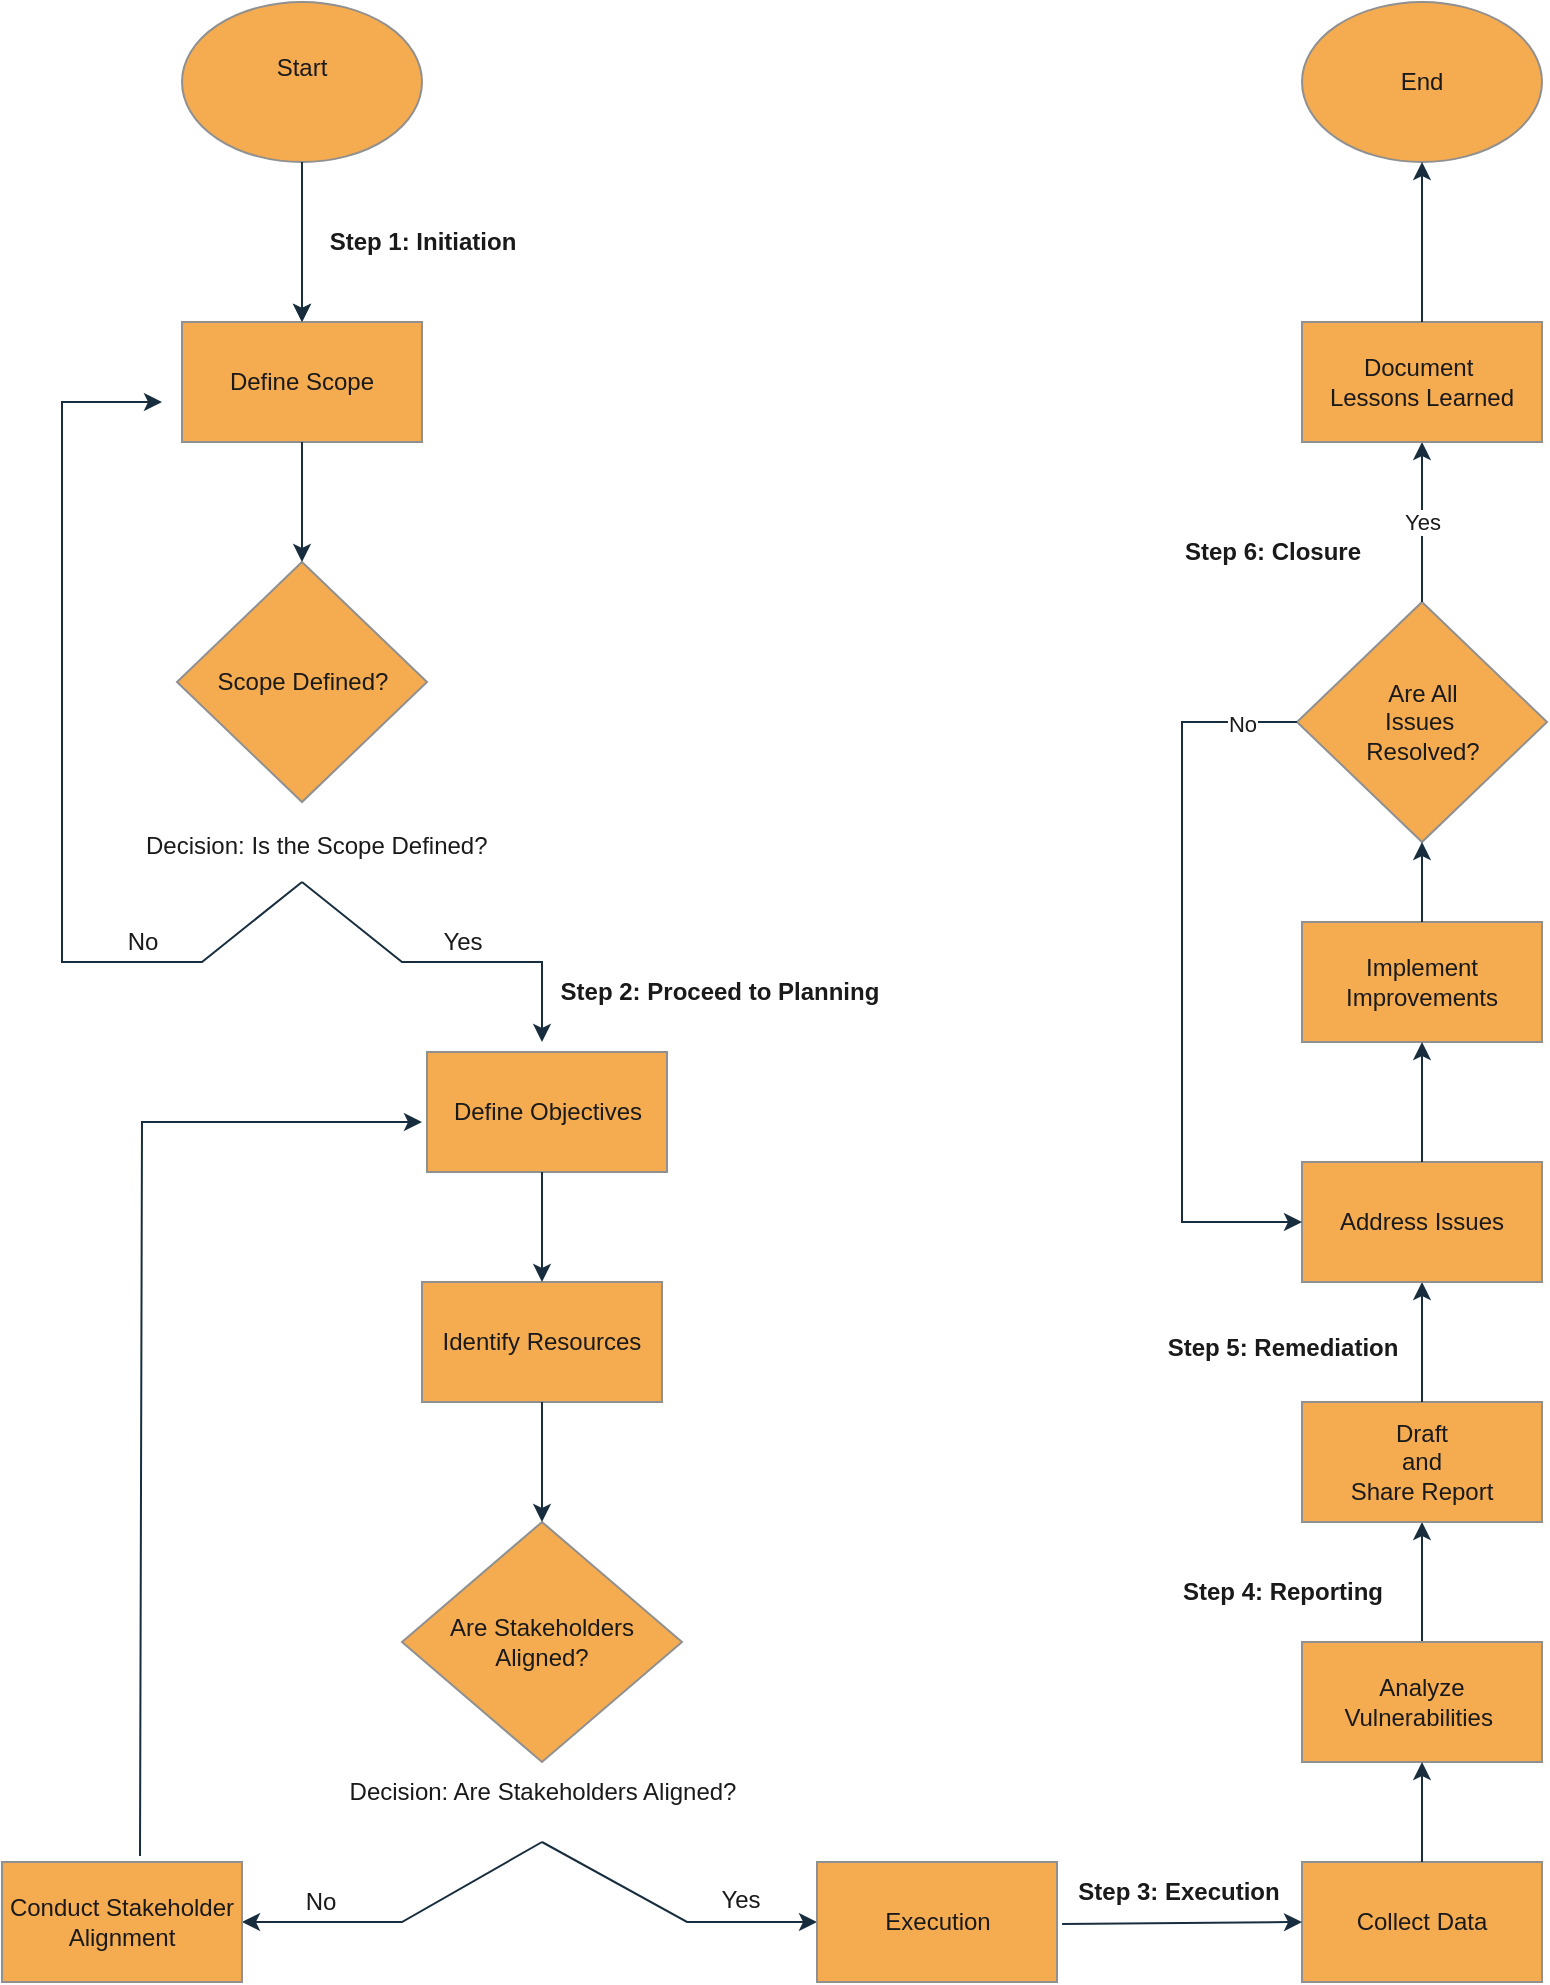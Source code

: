 <mxfile version="26.0.6">
  <diagram id="C5RBs43oDa-KdzZeNtuy" name="Page-1">
    <mxGraphModel dx="1034" dy="522" grid="0" gridSize="10" guides="0" tooltips="1" connect="1" arrows="1" fold="1" page="1" pageScale="1" pageWidth="827" pageHeight="1169" background="none" math="0" shadow="0">
      <root>
        <mxCell id="WIyWlLk6GJQsqaUBKTNV-0" />
        <mxCell id="WIyWlLk6GJQsqaUBKTNV-1" parent="WIyWlLk6GJQsqaUBKTNV-0" />
        <mxCell id="b7V_TIsz01OZeS8ecnPz-45" value="" style="edgeStyle=orthogonalEdgeStyle;rounded=0;orthogonalLoop=1;jettySize=auto;html=1;labelBackgroundColor=none;strokeColor=#182E3E;fontColor=default;" edge="1" parent="WIyWlLk6GJQsqaUBKTNV-1" source="b7V_TIsz01OZeS8ecnPz-0" target="b7V_TIsz01OZeS8ecnPz-1">
          <mxGeometry relative="1" as="geometry" />
        </mxCell>
        <mxCell id="b7V_TIsz01OZeS8ecnPz-0" value="&lt;font&gt;Start&lt;/font&gt;&lt;div&gt;&lt;br&gt;&lt;/div&gt;" style="ellipse;whiteSpace=wrap;html=1;labelBackgroundColor=none;fillColor=#F5AB50;strokeColor=#909090;fontColor=#1A1A1A;rounded=0;" vertex="1" parent="WIyWlLk6GJQsqaUBKTNV-1">
          <mxGeometry x="140" width="120" height="80" as="geometry" />
        </mxCell>
        <mxCell id="b7V_TIsz01OZeS8ecnPz-1" value="&lt;font&gt;Define Scope&lt;/font&gt;" style="rounded=0;whiteSpace=wrap;html=1;labelBackgroundColor=none;fillColor=#F5AB50;strokeColor=#909090;fontColor=#1A1A1A;" vertex="1" parent="WIyWlLk6GJQsqaUBKTNV-1">
          <mxGeometry x="140" y="160" width="120" height="60" as="geometry" />
        </mxCell>
        <mxCell id="b7V_TIsz01OZeS8ecnPz-2" value="&lt;font&gt;Scope Defined?&lt;/font&gt;" style="rhombus;whiteSpace=wrap;html=1;labelBackgroundColor=none;fillColor=#F5AB50;strokeColor=#909090;fontColor=#1A1A1A;rounded=0;" vertex="1" parent="WIyWlLk6GJQsqaUBKTNV-1">
          <mxGeometry x="137.5" y="280" width="125" height="120" as="geometry" />
        </mxCell>
        <mxCell id="b7V_TIsz01OZeS8ecnPz-13" value="" style="endArrow=classic;html=1;rounded=0;entryX=0.5;entryY=0;entryDx=0;entryDy=0;exitX=0.5;exitY=1;exitDx=0;exitDy=0;labelBackgroundColor=none;strokeColor=#182E3E;fontColor=default;" edge="1" parent="WIyWlLk6GJQsqaUBKTNV-1" source="b7V_TIsz01OZeS8ecnPz-0" target="b7V_TIsz01OZeS8ecnPz-1">
          <mxGeometry relative="1" as="geometry">
            <mxPoint x="405" y="70" as="sourcePoint" />
            <mxPoint x="390" y="150" as="targetPoint" />
            <Array as="points" />
          </mxGeometry>
        </mxCell>
        <mxCell id="b7V_TIsz01OZeS8ecnPz-14" value="&lt;font&gt;&lt;b&gt;Step 1: Initiation&lt;/b&gt;&lt;/font&gt;" style="edgeLabel;resizable=0;html=1;;align=center;verticalAlign=middle;fontSize=12;labelBackgroundColor=none;fontColor=#1A1A1A;rounded=0;" connectable="0" vertex="1" parent="b7V_TIsz01OZeS8ecnPz-13">
          <mxGeometry relative="1" as="geometry">
            <mxPoint x="60" as="offset" />
          </mxGeometry>
        </mxCell>
        <mxCell id="b7V_TIsz01OZeS8ecnPz-16" value="" style="endArrow=classic;html=1;rounded=0;entryX=0.5;entryY=0;entryDx=0;entryDy=0;labelBackgroundColor=none;strokeColor=#182E3E;fontColor=default;" edge="1" parent="WIyWlLk6GJQsqaUBKTNV-1" source="b7V_TIsz01OZeS8ecnPz-1" target="b7V_TIsz01OZeS8ecnPz-2">
          <mxGeometry relative="1" as="geometry">
            <mxPoint x="395" y="230" as="sourcePoint" />
            <mxPoint x="460" y="240" as="targetPoint" />
          </mxGeometry>
        </mxCell>
        <mxCell id="b7V_TIsz01OZeS8ecnPz-27" value="&lt;font&gt;Define Objectives&lt;/font&gt;" style="rounded=0;whiteSpace=wrap;html=1;labelBackgroundColor=none;fillColor=#F5AB50;strokeColor=#909090;fontColor=#1A1A1A;" vertex="1" parent="WIyWlLk6GJQsqaUBKTNV-1">
          <mxGeometry x="262.5" y="525" width="120" height="60" as="geometry" />
        </mxCell>
        <mxCell id="b7V_TIsz01OZeS8ecnPz-32" value="" style="endArrow=classic;html=1;rounded=0;labelBackgroundColor=none;strokeColor=#182E3E;fontColor=default;" edge="1" parent="WIyWlLk6GJQsqaUBKTNV-1">
          <mxGeometry relative="1" as="geometry">
            <mxPoint x="200" y="440" as="sourcePoint" />
            <mxPoint x="320" y="520" as="targetPoint" />
            <Array as="points">
              <mxPoint x="250" y="480" />
              <mxPoint x="320" y="480" />
            </Array>
          </mxGeometry>
        </mxCell>
        <mxCell id="b7V_TIsz01OZeS8ecnPz-33" value="Yes" style="edgeLabel;resizable=0;html=1;;align=center;verticalAlign=middle;fontSize=12;labelBackgroundColor=none;fontColor=#1A1A1A;rounded=0;" connectable="0" vertex="1" parent="b7V_TIsz01OZeS8ecnPz-32">
          <mxGeometry relative="1" as="geometry">
            <mxPoint x="7" y="-10" as="offset" />
          </mxGeometry>
        </mxCell>
        <mxCell id="b7V_TIsz01OZeS8ecnPz-34" value="&lt;font style=&quot;font-size: 12px;&quot;&gt;Decision: Is the Scope Defined?&lt;/font&gt;" style="edgeLabel;resizable=0;html=1;;align=left;verticalAlign=bottom;rotation=0;labelBackgroundColor=none;fontColor=#1A1A1A;rounded=0;" connectable="0" vertex="1" parent="b7V_TIsz01OZeS8ecnPz-32">
          <mxGeometry x="-1" relative="1" as="geometry">
            <mxPoint x="-80" y="-10" as="offset" />
          </mxGeometry>
        </mxCell>
        <mxCell id="b7V_TIsz01OZeS8ecnPz-35" value="Step 2: Proceed to Planning&amp;nbsp;" style="edgeLabel;resizable=0;html=1;;align=right;verticalAlign=bottom;fontSize=12;labelBackgroundColor=none;fontColor=#1A1A1A;fontStyle=1;rounded=0;" connectable="0" vertex="1" parent="b7V_TIsz01OZeS8ecnPz-32">
          <mxGeometry x="1" relative="1" as="geometry">
            <mxPoint x="172" y="-16" as="offset" />
          </mxGeometry>
        </mxCell>
        <mxCell id="b7V_TIsz01OZeS8ecnPz-37" value="" style="endArrow=classic;html=1;rounded=0;labelBackgroundColor=none;strokeColor=#182E3E;fontColor=default;" edge="1" parent="WIyWlLk6GJQsqaUBKTNV-1">
          <mxGeometry relative="1" as="geometry">
            <mxPoint x="200" y="440" as="sourcePoint" />
            <mxPoint x="130" y="200" as="targetPoint" />
            <Array as="points">
              <mxPoint x="150" y="480" />
              <mxPoint x="110" y="480" />
              <mxPoint x="80" y="480" />
              <mxPoint x="80" y="200" />
            </Array>
          </mxGeometry>
        </mxCell>
        <mxCell id="b7V_TIsz01OZeS8ecnPz-38" value="No" style="edgeLabel;resizable=0;html=1;;align=center;verticalAlign=middle;fontSize=12;labelBackgroundColor=none;fontColor=#1A1A1A;rounded=0;" connectable="0" vertex="1" parent="b7V_TIsz01OZeS8ecnPz-37">
          <mxGeometry relative="1" as="geometry">
            <mxPoint x="40" y="88" as="offset" />
          </mxGeometry>
        </mxCell>
        <mxCell id="b7V_TIsz01OZeS8ecnPz-57" value="&lt;font&gt;Identify Resources&lt;/font&gt;" style="rounded=0;whiteSpace=wrap;html=1;labelBackgroundColor=none;fillColor=#F5AB50;strokeColor=#909090;fontColor=#1A1A1A;" vertex="1" parent="WIyWlLk6GJQsqaUBKTNV-1">
          <mxGeometry x="260" y="640" width="120" height="60" as="geometry" />
        </mxCell>
        <mxCell id="b7V_TIsz01OZeS8ecnPz-58" value="&lt;font&gt;Are Stakeholders Aligned?&lt;/font&gt;" style="rhombus;whiteSpace=wrap;html=1;labelBackgroundColor=none;fillColor=#F5AB50;strokeColor=#909090;fontColor=#1A1A1A;rounded=0;" vertex="1" parent="WIyWlLk6GJQsqaUBKTNV-1">
          <mxGeometry x="250" y="760" width="140" height="120" as="geometry" />
        </mxCell>
        <mxCell id="b7V_TIsz01OZeS8ecnPz-67" value="&lt;font&gt;Decision: Are Stakeholders Aligned?&lt;/font&gt;" style="text;html=1;align=center;verticalAlign=middle;resizable=0;points=[];autosize=1;strokeColor=none;fillColor=none;labelBackgroundColor=none;fontColor=#1A1A1A;rounded=0;" vertex="1" parent="WIyWlLk6GJQsqaUBKTNV-1">
          <mxGeometry x="210" y="880" width="220" height="30" as="geometry" />
        </mxCell>
        <mxCell id="b7V_TIsz01OZeS8ecnPz-71" value="" style="endArrow=classic;html=1;rounded=0;labelBackgroundColor=none;strokeColor=#182E3E;fontColor=default;" edge="1" parent="WIyWlLk6GJQsqaUBKTNV-1">
          <mxGeometry relative="1" as="geometry">
            <mxPoint x="320" y="920" as="sourcePoint" />
            <mxPoint x="170" y="960" as="targetPoint" />
            <Array as="points">
              <mxPoint x="250" y="960" />
            </Array>
          </mxGeometry>
        </mxCell>
        <mxCell id="b7V_TIsz01OZeS8ecnPz-72" value="No" style="edgeLabel;resizable=0;html=1;;align=center;verticalAlign=middle;fontSize=12;labelBackgroundColor=none;fontColor=#1A1A1A;rounded=0;" connectable="0" vertex="1" parent="b7V_TIsz01OZeS8ecnPz-71">
          <mxGeometry relative="1" as="geometry">
            <mxPoint x="-41" y="-10" as="offset" />
          </mxGeometry>
        </mxCell>
        <mxCell id="b7V_TIsz01OZeS8ecnPz-73" value="" style="endArrow=classic;html=1;rounded=0;labelBackgroundColor=none;strokeColor=#182E3E;fontColor=default;" edge="1" parent="WIyWlLk6GJQsqaUBKTNV-1">
          <mxGeometry relative="1" as="geometry">
            <mxPoint x="320" y="920" as="sourcePoint" />
            <mxPoint x="457.5" y="960" as="targetPoint" />
            <Array as="points">
              <mxPoint x="392.5" y="960" />
            </Array>
          </mxGeometry>
        </mxCell>
        <mxCell id="b7V_TIsz01OZeS8ecnPz-81" value="Yes" style="edgeLabel;html=1;align=center;verticalAlign=middle;resizable=0;points=[];fontSize=12;labelBackgroundColor=none;fontColor=#1A1A1A;rounded=0;" vertex="1" connectable="0" parent="b7V_TIsz01OZeS8ecnPz-73">
          <mxGeometry x="0.48" y="3" relative="1" as="geometry">
            <mxPoint y="-8" as="offset" />
          </mxGeometry>
        </mxCell>
        <mxCell id="b7V_TIsz01OZeS8ecnPz-77" value="" style="endArrow=classic;html=1;rounded=0;exitX=0.5;exitY=1;exitDx=0;exitDy=0;entryX=0.5;entryY=0;entryDx=0;entryDy=0;labelBackgroundColor=none;strokeColor=#182E3E;fontColor=default;" edge="1" parent="WIyWlLk6GJQsqaUBKTNV-1" source="b7V_TIsz01OZeS8ecnPz-57" target="b7V_TIsz01OZeS8ecnPz-58">
          <mxGeometry width="50" height="50" relative="1" as="geometry">
            <mxPoint x="600" y="720" as="sourcePoint" />
            <mxPoint x="600" y="760" as="targetPoint" />
            <Array as="points" />
          </mxGeometry>
        </mxCell>
        <mxCell id="b7V_TIsz01OZeS8ecnPz-79" value="" style="endArrow=classic;html=1;rounded=0;labelBackgroundColor=none;strokeColor=#182E3E;fontColor=default;entryX=0.5;entryY=0;entryDx=0;entryDy=0;" edge="1" parent="WIyWlLk6GJQsqaUBKTNV-1" target="b7V_TIsz01OZeS8ecnPz-57">
          <mxGeometry width="50" height="50" relative="1" as="geometry">
            <mxPoint x="320" y="585" as="sourcePoint" />
            <mxPoint x="302.5" y="640" as="targetPoint" />
          </mxGeometry>
        </mxCell>
        <mxCell id="b7V_TIsz01OZeS8ecnPz-83" value="&lt;font&gt;Conduct Stakeholder Alignment&lt;/font&gt;" style="rounded=0;whiteSpace=wrap;html=1;labelBackgroundColor=none;fillColor=#F5AB50;strokeColor=#909090;fontColor=#1A1A1A;" vertex="1" parent="WIyWlLk6GJQsqaUBKTNV-1">
          <mxGeometry x="50" y="930" width="120" height="60" as="geometry" />
        </mxCell>
        <mxCell id="b7V_TIsz01OZeS8ecnPz-84" value="&lt;font&gt;Execution&lt;/font&gt;" style="rounded=0;whiteSpace=wrap;html=1;labelBackgroundColor=none;fillColor=#F5AB50;strokeColor=#909090;fontColor=#1A1A1A;" vertex="1" parent="WIyWlLk6GJQsqaUBKTNV-1">
          <mxGeometry x="457.5" y="930" width="120" height="60" as="geometry" />
        </mxCell>
        <mxCell id="b7V_TIsz01OZeS8ecnPz-88" value="&lt;font&gt;Collect Data&lt;/font&gt;" style="rounded=0;whiteSpace=wrap;html=1;labelBackgroundColor=none;fillColor=#F5AB50;strokeColor=#909090;fontColor=#1A1A1A;" vertex="1" parent="WIyWlLk6GJQsqaUBKTNV-1">
          <mxGeometry x="700" y="930" width="120" height="60" as="geometry" />
        </mxCell>
        <mxCell id="b7V_TIsz01OZeS8ecnPz-89" value="" style="endArrow=classic;html=1;rounded=0;entryX=0;entryY=0.5;entryDx=0;entryDy=0;labelBackgroundColor=none;strokeColor=#182E3E;fontColor=default;exitX=0.021;exitY=1.033;exitDx=0;exitDy=0;exitPerimeter=0;" edge="1" parent="WIyWlLk6GJQsqaUBKTNV-1" source="b7V_TIsz01OZeS8ecnPz-96" target="b7V_TIsz01OZeS8ecnPz-88">
          <mxGeometry width="50" height="50" relative="1" as="geometry">
            <mxPoint x="560" y="960" as="sourcePoint" />
            <mxPoint x="580" y="1010" as="targetPoint" />
          </mxGeometry>
        </mxCell>
        <mxCell id="b7V_TIsz01OZeS8ecnPz-105" value="" style="edgeStyle=orthogonalEdgeStyle;rounded=0;orthogonalLoop=1;jettySize=auto;html=1;labelBackgroundColor=none;strokeColor=#182E3E;fontColor=default;" edge="1" parent="WIyWlLk6GJQsqaUBKTNV-1" source="b7V_TIsz01OZeS8ecnPz-90">
          <mxGeometry relative="1" as="geometry">
            <mxPoint x="760" y="760" as="targetPoint" />
          </mxGeometry>
        </mxCell>
        <mxCell id="b7V_TIsz01OZeS8ecnPz-90" value="&lt;font&gt;Analyze Vulnerabilities&amp;nbsp;&lt;/font&gt;" style="rounded=0;whiteSpace=wrap;html=1;labelBackgroundColor=none;fillColor=#F5AB50;strokeColor=#909090;fontColor=#1A1A1A;" vertex="1" parent="WIyWlLk6GJQsqaUBKTNV-1">
          <mxGeometry x="700" y="820" width="120" height="60" as="geometry" />
        </mxCell>
        <mxCell id="b7V_TIsz01OZeS8ecnPz-93" value="" style="endArrow=classic;html=1;rounded=0;exitX=0.5;exitY=0;exitDx=0;exitDy=0;entryX=0.5;entryY=1;entryDx=0;entryDy=0;labelBackgroundColor=none;strokeColor=#182E3E;fontColor=default;" edge="1" parent="WIyWlLk6GJQsqaUBKTNV-1" source="b7V_TIsz01OZeS8ecnPz-88" target="b7V_TIsz01OZeS8ecnPz-90">
          <mxGeometry width="50" height="50" relative="1" as="geometry">
            <mxPoint x="620" y="860" as="sourcePoint" />
            <mxPoint x="690" y="890" as="targetPoint" />
            <Array as="points" />
          </mxGeometry>
        </mxCell>
        <mxCell id="b7V_TIsz01OZeS8ecnPz-96" value="&lt;font&gt;&lt;b&gt;Step 3: Execution&lt;/b&gt;&lt;/font&gt;" style="text;html=1;align=center;verticalAlign=middle;resizable=0;points=[];autosize=1;strokeColor=none;fillColor=none;labelBackgroundColor=none;fontColor=#1A1A1A;rounded=0;" vertex="1" parent="WIyWlLk6GJQsqaUBKTNV-1">
          <mxGeometry x="577.5" y="930" width="120" height="30" as="geometry" />
        </mxCell>
        <mxCell id="b7V_TIsz01OZeS8ecnPz-113" value="&lt;b&gt;Step 4: Reporting&lt;/b&gt;" style="text;html=1;align=center;verticalAlign=middle;resizable=0;points=[];autosize=1;strokeColor=none;fillColor=none;fontColor=#1A1A1A;rounded=0;" vertex="1" parent="WIyWlLk6GJQsqaUBKTNV-1">
          <mxGeometry x="630" y="780" width="120" height="30" as="geometry" />
        </mxCell>
        <mxCell id="b7V_TIsz01OZeS8ecnPz-114" value="Draft&lt;div&gt;and&lt;/div&gt;&lt;div&gt;Share Report&lt;/div&gt;" style="rounded=0;whiteSpace=wrap;html=1;strokeColor=#909090;fontColor=#1A1A1A;fillColor=#F5AB50;" vertex="1" parent="WIyWlLk6GJQsqaUBKTNV-1">
          <mxGeometry x="700" y="700" width="120" height="60" as="geometry" />
        </mxCell>
        <mxCell id="b7V_TIsz01OZeS8ecnPz-115" value="" style="endArrow=classic;html=1;rounded=0;labelBackgroundColor=none;strokeColor=#182E3E;fontColor=default;exitX=0.5;exitY=0;exitDx=0;exitDy=0;" edge="1" parent="WIyWlLk6GJQsqaUBKTNV-1" source="b7V_TIsz01OZeS8ecnPz-114">
          <mxGeometry width="50" height="50" relative="1" as="geometry">
            <mxPoint x="760" y="690" as="sourcePoint" />
            <mxPoint x="760" y="640" as="targetPoint" />
            <Array as="points" />
          </mxGeometry>
        </mxCell>
        <mxCell id="b7V_TIsz01OZeS8ecnPz-116" value="Address Issues" style="rounded=0;whiteSpace=wrap;html=1;strokeColor=#909090;fontColor=#1A1A1A;fillColor=#F5AB50;" vertex="1" parent="WIyWlLk6GJQsqaUBKTNV-1">
          <mxGeometry x="700" y="580" width="120" height="60" as="geometry" />
        </mxCell>
        <mxCell id="b7V_TIsz01OZeS8ecnPz-117" value="Implement Improvements" style="rounded=0;whiteSpace=wrap;html=1;strokeColor=#909090;fontColor=#1A1A1A;fillColor=#F5AB50;" vertex="1" parent="WIyWlLk6GJQsqaUBKTNV-1">
          <mxGeometry x="700" y="460" width="120" height="60" as="geometry" />
        </mxCell>
        <mxCell id="b7V_TIsz01OZeS8ecnPz-119" value="" style="endArrow=classic;html=1;rounded=0;exitX=0.5;exitY=0;exitDx=0;exitDy=0;labelBackgroundColor=none;strokeColor=#182E3E;fontColor=default;" edge="1" parent="WIyWlLk6GJQsqaUBKTNV-1" source="b7V_TIsz01OZeS8ecnPz-116">
          <mxGeometry width="50" height="50" relative="1" as="geometry">
            <mxPoint x="760" y="550" as="sourcePoint" />
            <mxPoint x="760" y="520" as="targetPoint" />
            <Array as="points" />
          </mxGeometry>
        </mxCell>
        <mxCell id="b7V_TIsz01OZeS8ecnPz-120" value="Are All&lt;div&gt;Issues&amp;nbsp;&lt;/div&gt;&lt;div&gt;Resolved?&lt;/div&gt;" style="rhombus;whiteSpace=wrap;html=1;labelBackgroundColor=none;fillColor=#F5AB50;strokeColor=#909090;fontColor=#1A1A1A;rounded=0;" vertex="1" parent="WIyWlLk6GJQsqaUBKTNV-1">
          <mxGeometry x="697.5" y="300" width="125" height="120" as="geometry" />
        </mxCell>
        <mxCell id="b7V_TIsz01OZeS8ecnPz-123" value="" style="endArrow=classic;html=1;rounded=0;labelBackgroundColor=none;strokeColor=#182E3E;fontColor=default;exitX=0.5;exitY=0;exitDx=0;exitDy=0;" edge="1" parent="WIyWlLk6GJQsqaUBKTNV-1" source="b7V_TIsz01OZeS8ecnPz-117">
          <mxGeometry width="50" height="50" relative="1" as="geometry">
            <mxPoint x="760" y="430" as="sourcePoint" />
            <mxPoint x="760" y="420" as="targetPoint" />
            <Array as="points" />
          </mxGeometry>
        </mxCell>
        <mxCell id="b7V_TIsz01OZeS8ecnPz-127" value="" style="endArrow=classic;html=1;rounded=0;strokeColor=#182E3E;fontColor=#1A1A1A;exitX=0.5;exitY=0;exitDx=0;exitDy=0;entryX=0.5;entryY=1;entryDx=0;entryDy=0;" edge="1" parent="WIyWlLk6GJQsqaUBKTNV-1" source="b7V_TIsz01OZeS8ecnPz-120" target="b7V_TIsz01OZeS8ecnPz-135">
          <mxGeometry relative="1" as="geometry">
            <mxPoint x="760" y="270" as="sourcePoint" />
            <mxPoint x="760" y="240" as="targetPoint" />
            <Array as="points">
              <mxPoint x="760" y="280" />
            </Array>
          </mxGeometry>
        </mxCell>
        <mxCell id="b7V_TIsz01OZeS8ecnPz-128" value="Yes" style="edgeLabel;resizable=0;html=1;;align=center;verticalAlign=middle;strokeColor=#909090;fontColor=#1A1A1A;fillColor=#F5AB50;direction=east;rounded=0;" connectable="0" vertex="1" parent="b7V_TIsz01OZeS8ecnPz-127">
          <mxGeometry relative="1" as="geometry" />
        </mxCell>
        <mxCell id="b7V_TIsz01OZeS8ecnPz-133" value="" style="endArrow=classic;html=1;rounded=0;strokeColor=#182E3E;fontColor=#1A1A1A;exitX=0;exitY=0.5;exitDx=0;exitDy=0;entryX=0;entryY=0.5;entryDx=0;entryDy=0;" edge="1" parent="WIyWlLk6GJQsqaUBKTNV-1" source="b7V_TIsz01OZeS8ecnPz-120" target="b7V_TIsz01OZeS8ecnPz-116">
          <mxGeometry relative="1" as="geometry">
            <mxPoint x="360" y="480" as="sourcePoint" />
            <mxPoint x="698" y="600" as="targetPoint" />
            <Array as="points">
              <mxPoint x="640" y="360" />
              <mxPoint x="640" y="440" />
              <mxPoint x="640" y="520" />
              <mxPoint x="640" y="610" />
            </Array>
          </mxGeometry>
        </mxCell>
        <mxCell id="b7V_TIsz01OZeS8ecnPz-134" value="No" style="edgeLabel;resizable=0;html=1;;align=center;verticalAlign=middle;strokeColor=#909090;fontColor=#1A1A1A;fillColor=#F5AB50;rounded=0;" connectable="0" vertex="1" parent="b7V_TIsz01OZeS8ecnPz-133">
          <mxGeometry relative="1" as="geometry">
            <mxPoint x="30" y="-126" as="offset" />
          </mxGeometry>
        </mxCell>
        <mxCell id="b7V_TIsz01OZeS8ecnPz-135" value="Document&amp;nbsp;&lt;div&gt;Lessons Learned&lt;/div&gt;" style="rounded=0;whiteSpace=wrap;html=1;strokeColor=#909090;fontColor=#1A1A1A;fillColor=#F5AB50;" vertex="1" parent="WIyWlLk6GJQsqaUBKTNV-1">
          <mxGeometry x="700" y="160" width="120" height="60" as="geometry" />
        </mxCell>
        <mxCell id="b7V_TIsz01OZeS8ecnPz-136" value="&lt;b&gt;Step 6: Closure&lt;/b&gt;" style="text;html=1;align=center;verticalAlign=middle;resizable=0;points=[];autosize=1;strokeColor=none;fillColor=none;fontColor=#1A1A1A;rounded=0;" vertex="1" parent="WIyWlLk6GJQsqaUBKTNV-1">
          <mxGeometry x="630" y="260" width="110" height="30" as="geometry" />
        </mxCell>
        <mxCell id="b7V_TIsz01OZeS8ecnPz-137" value="End" style="ellipse;whiteSpace=wrap;html=1;strokeColor=#909090;fontColor=#1A1A1A;fillColor=#F5AB50;rounded=0;" vertex="1" parent="WIyWlLk6GJQsqaUBKTNV-1">
          <mxGeometry x="700" width="120" height="80" as="geometry" />
        </mxCell>
        <mxCell id="b7V_TIsz01OZeS8ecnPz-138" value="" style="endArrow=classic;html=1;rounded=0;exitX=0.5;exitY=0;exitDx=0;exitDy=0;labelBackgroundColor=none;strokeColor=#182E3E;fontColor=default;" edge="1" parent="WIyWlLk6GJQsqaUBKTNV-1" source="b7V_TIsz01OZeS8ecnPz-135">
          <mxGeometry width="50" height="50" relative="1" as="geometry">
            <mxPoint x="760" y="120" as="sourcePoint" />
            <mxPoint x="760" y="80" as="targetPoint" />
            <Array as="points" />
          </mxGeometry>
        </mxCell>
        <mxCell id="b7V_TIsz01OZeS8ecnPz-141" value="" style="endArrow=classic;html=1;rounded=0;exitX=0.575;exitY=-0.05;exitDx=0;exitDy=0;labelBackgroundColor=none;strokeColor=#182E3E;fontColor=default;exitPerimeter=0;" edge="1" parent="WIyWlLk6GJQsqaUBKTNV-1" source="b7V_TIsz01OZeS8ecnPz-83">
          <mxGeometry width="50" height="50" relative="1" as="geometry">
            <mxPoint x="80" y="850" as="sourcePoint" />
            <mxPoint x="260" y="560" as="targetPoint" />
            <Array as="points">
              <mxPoint x="120" y="560" />
            </Array>
          </mxGeometry>
        </mxCell>
        <mxCell id="b7V_TIsz01OZeS8ecnPz-144" value="&lt;b&gt;Step 5: Remediation&lt;/b&gt;&lt;div&gt;&lt;br&gt;&lt;/div&gt;" style="text;html=1;align=center;verticalAlign=middle;resizable=0;points=[];autosize=1;strokeColor=none;fillColor=none;fontColor=#1A1A1A;" vertex="1" parent="WIyWlLk6GJQsqaUBKTNV-1">
          <mxGeometry x="620" y="660" width="140" height="40" as="geometry" />
        </mxCell>
      </root>
    </mxGraphModel>
  </diagram>
</mxfile>
